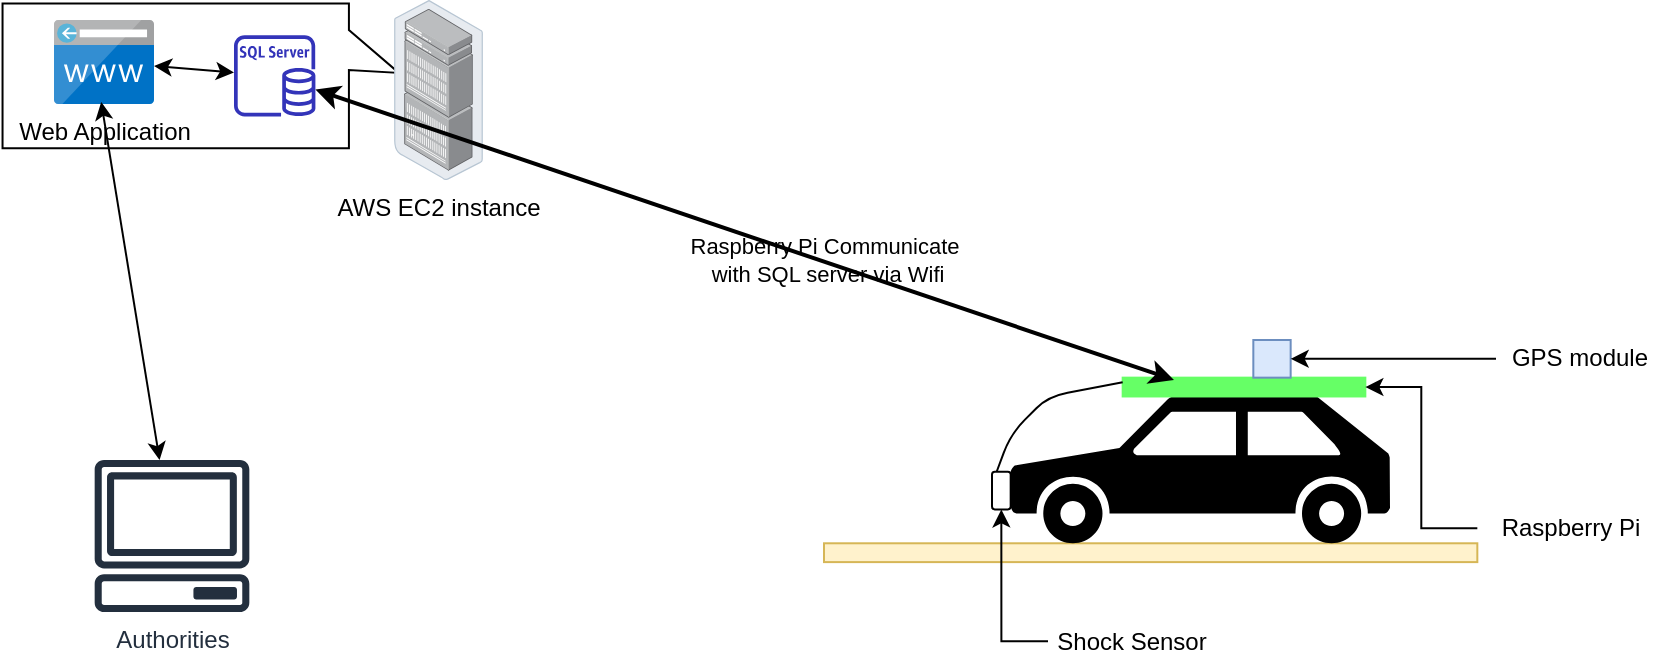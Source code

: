 <mxfile version="13.9.9" type="device"><diagram id="vZWPwEI5C9Nvq6WxPJCE" name="Page-1"><mxGraphModel dx="1038" dy="616" grid="1" gridSize="10" guides="1" tooltips="1" connect="1" arrows="1" fold="1" page="1" pageScale="1" pageWidth="850" pageHeight="1100" math="0" shadow="0"><root><mxCell id="0"/><mxCell id="1" parent="0"/><mxCell id="MyPMw5blREhoCn6QK0Xv-19" value="" style="shape=callout;whiteSpace=wrap;html=1;perimeter=calloutPerimeter;rotation=-90;size=25;position=0.54;base=20;position2=0.52;fillColor=#FFFFFF;" vertex="1" parent="1"><mxGeometry x="77.14" y="-51.18" width="72.45" height="198.19" as="geometry"/></mxCell><mxCell id="MyPMw5blREhoCn6QK0Xv-15" value="AWS EC2 instance" style="points=[];aspect=fixed;html=1;align=center;shadow=0;dashed=0;image;image=img/lib/allied_telesis/storage/Datacenter_Server_Rack_EoR.svg;strokeColor=#66FF66;fillColor=#66FF66;" vertex="1" parent="1"><mxGeometry x="210" y="10" width="44.53" height="90" as="geometry"/></mxCell><mxCell id="MyPMw5blREhoCn6QK0Xv-16" value="" style="group" vertex="1" connectable="0" parent="1"><mxGeometry x="425" y="180" width="420" height="160" as="geometry"/></mxCell><mxCell id="MyPMw5blREhoCn6QK0Xv-14" value="" style="rounded=0;whiteSpace=wrap;html=1;strokeColor=#d6b656;fillColor=#fff2cc;" vertex="1" parent="MyPMw5blREhoCn6QK0Xv-16"><mxGeometry y="101.647" width="326.667" height="9.412" as="geometry"/></mxCell><mxCell id="MyPMw5blREhoCn6QK0Xv-1" value="" style="shape=mxgraph.signs.transportation.car_3;html=1;pointerEvents=1;fillColor=#000000;strokeColor=none;verticalLabelPosition=bottom;verticalAlign=top;align=center;" vertex="1" parent="MyPMw5blREhoCn6QK0Xv-16"><mxGeometry x="93.333" y="28.235" width="189.663" height="73.412" as="geometry"/></mxCell><mxCell id="MyPMw5blREhoCn6QK0Xv-2" value="" style="rounded=1;whiteSpace=wrap;html=1;" vertex="1" parent="MyPMw5blREhoCn6QK0Xv-16"><mxGeometry x="84" y="65.882" width="9.333" height="18.824" as="geometry"/></mxCell><mxCell id="MyPMw5blREhoCn6QK0Xv-5" style="edgeStyle=orthogonalEdgeStyle;rounded=0;orthogonalLoop=1;jettySize=auto;html=1;entryX=0.5;entryY=1;entryDx=0;entryDy=0;" edge="1" parent="MyPMw5blREhoCn6QK0Xv-16" source="MyPMw5blREhoCn6QK0Xv-4" target="MyPMw5blREhoCn6QK0Xv-2"><mxGeometry relative="1" as="geometry"/></mxCell><mxCell id="MyPMw5blREhoCn6QK0Xv-4" value="Shock Sensor" style="text;html=1;strokeColor=none;fillColor=none;align=center;verticalAlign=middle;whiteSpace=wrap;rounded=0;" vertex="1" parent="MyPMw5blREhoCn6QK0Xv-16"><mxGeometry x="112" y="141.176" width="84" height="18.824" as="geometry"/></mxCell><mxCell id="MyPMw5blREhoCn6QK0Xv-7" value="" style="rounded=0;whiteSpace=wrap;html=1;strokeColor=#66FF66;fillColor=#66FF66;" vertex="1" parent="MyPMw5blREhoCn6QK0Xv-16"><mxGeometry x="149.333" y="18.824" width="121.333" height="9.412" as="geometry"/></mxCell><mxCell id="MyPMw5blREhoCn6QK0Xv-9" style="edgeStyle=orthogonalEdgeStyle;rounded=0;orthogonalLoop=1;jettySize=auto;html=1;entryX=1;entryY=0.5;entryDx=0;entryDy=0;" edge="1" parent="MyPMw5blREhoCn6QK0Xv-16" source="MyPMw5blREhoCn6QK0Xv-8" target="MyPMw5blREhoCn6QK0Xv-7"><mxGeometry relative="1" as="geometry"/></mxCell><mxCell id="MyPMw5blREhoCn6QK0Xv-8" value="Raspberry Pi" style="text;html=1;strokeColor=none;fillColor=none;align=center;verticalAlign=middle;whiteSpace=wrap;rounded=0;" vertex="1" parent="MyPMw5blREhoCn6QK0Xv-16"><mxGeometry x="326.667" y="84.706" width="93.333" height="18.824" as="geometry"/></mxCell><mxCell id="MyPMw5blREhoCn6QK0Xv-10" value="" style="rounded=0;whiteSpace=wrap;html=1;strokeColor=#6c8ebf;fillColor=#dae8fc;" vertex="1" parent="MyPMw5blREhoCn6QK0Xv-16"><mxGeometry x="214.667" width="18.667" height="18.824" as="geometry"/></mxCell><mxCell id="MyPMw5blREhoCn6QK0Xv-12" style="edgeStyle=orthogonalEdgeStyle;rounded=0;orthogonalLoop=1;jettySize=auto;html=1;entryX=1;entryY=0.5;entryDx=0;entryDy=0;" edge="1" parent="MyPMw5blREhoCn6QK0Xv-16" source="MyPMw5blREhoCn6QK0Xv-11" target="MyPMw5blREhoCn6QK0Xv-10"><mxGeometry relative="1" as="geometry"/></mxCell><mxCell id="MyPMw5blREhoCn6QK0Xv-11" value="GPS module" style="text;html=1;strokeColor=none;fillColor=none;align=center;verticalAlign=middle;whiteSpace=wrap;rounded=0;" vertex="1" parent="MyPMw5blREhoCn6QK0Xv-16"><mxGeometry x="336" width="84" height="18.824" as="geometry"/></mxCell><mxCell id="MyPMw5blREhoCn6QK0Xv-13" value="" style="endArrow=none;html=1;entryX=0;entryY=0.25;entryDx=0;entryDy=0;exitX=0.25;exitY=0;exitDx=0;exitDy=0;" edge="1" parent="MyPMw5blREhoCn6QK0Xv-16" source="MyPMw5blREhoCn6QK0Xv-2" target="MyPMw5blREhoCn6QK0Xv-7"><mxGeometry width="50" height="50" relative="1" as="geometry"><mxPoint x="18.667" y="-47.059" as="sourcePoint"/><mxPoint x="65.333" y="-94.118" as="targetPoint"/><Array as="points"><mxPoint x="93.333" y="47.059"/><mxPoint x="112" y="28.235"/></Array></mxGeometry></mxCell><mxCell id="MyPMw5blREhoCn6QK0Xv-18" value="" style="outlineConnect=0;fontColor=#232F3E;gradientColor=none;fillColor=#3334B9;strokeColor=none;dashed=0;verticalLabelPosition=bottom;verticalAlign=top;align=center;html=1;fontSize=12;fontStyle=0;aspect=fixed;pointerEvents=1;shape=mxgraph.aws4.rds_sql_server_instance;" vertex="1" parent="1"><mxGeometry x="130" y="27.56" width="40.7" height="40.7" as="geometry"/></mxCell><mxCell id="MyPMw5blREhoCn6QK0Xv-20" value="Web Application" style="aspect=fixed;html=1;points=[];align=center;image;fontSize=12;image=img/lib/mscae/CustomDomain.svg;strokeColor=#000000;fillColor=#FFFFFF;" vertex="1" parent="1"><mxGeometry x="40.0" y="20" width="50" height="42" as="geometry"/></mxCell><mxCell id="MyPMw5blREhoCn6QK0Xv-21" value="" style="endArrow=classic;startArrow=classic;html=1;" edge="1" parent="1" source="MyPMw5blREhoCn6QK0Xv-20" target="MyPMw5blREhoCn6QK0Xv-18"><mxGeometry width="50" height="50" relative="1" as="geometry"><mxPoint x="340" y="120" as="sourcePoint"/><mxPoint x="390" y="70" as="targetPoint"/></mxGeometry></mxCell><mxCell id="MyPMw5blREhoCn6QK0Xv-22" value="Authorities" style="outlineConnect=0;fontColor=#232F3E;gradientColor=none;fillColor=#232F3E;strokeColor=none;dashed=0;verticalLabelPosition=bottom;verticalAlign=top;align=center;html=1;fontSize=12;fontStyle=0;aspect=fixed;pointerEvents=1;shape=mxgraph.aws4.client;" vertex="1" parent="1"><mxGeometry x="60" y="240" width="78" height="76" as="geometry"/></mxCell><mxCell id="MyPMw5blREhoCn6QK0Xv-25" value="" style="endArrow=classic;startArrow=classic;html=1;entryX=0.472;entryY=0.976;entryDx=0;entryDy=0;entryPerimeter=0;" edge="1" parent="1" source="MyPMw5blREhoCn6QK0Xv-22" target="MyPMw5blREhoCn6QK0Xv-20"><mxGeometry width="50" height="50" relative="1" as="geometry"><mxPoint x="100" y="230" as="sourcePoint"/><mxPoint x="400" y="130" as="targetPoint"/></mxGeometry></mxCell><mxCell id="MyPMw5blREhoCn6QK0Xv-27" value="" style="endArrow=classic;startArrow=classic;html=1;strokeWidth=2;" edge="1" parent="1" target="MyPMw5blREhoCn6QK0Xv-18"><mxGeometry width="50" height="50" relative="1" as="geometry"><mxPoint x="600" y="200" as="sourcePoint"/><mxPoint x="400" y="130" as="targetPoint"/></mxGeometry></mxCell><mxCell id="MyPMw5blREhoCn6QK0Xv-28" value="Raspberry Pi Communicate&lt;br&gt;&amp;nbsp;with SQL server via Wifi" style="edgeLabel;html=1;align=center;verticalAlign=middle;resizable=0;points=[];labelBackgroundColor=none;" vertex="1" connectable="0" parent="MyPMw5blREhoCn6QK0Xv-27"><mxGeometry x="0.087" y="2" relative="1" as="geometry"><mxPoint x="58.67" y="16.93" as="offset"/></mxGeometry></mxCell></root></mxGraphModel></diagram></mxfile>
